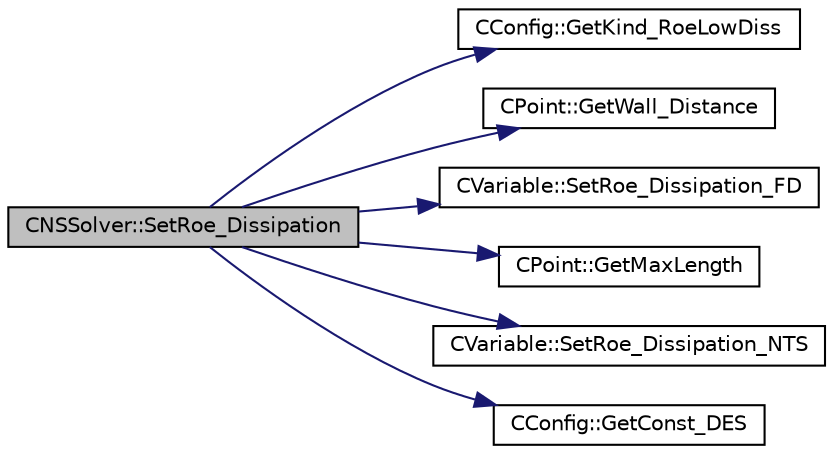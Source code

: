 digraph "CNSSolver::SetRoe_Dissipation"
{
  edge [fontname="Helvetica",fontsize="10",labelfontname="Helvetica",labelfontsize="10"];
  node [fontname="Helvetica",fontsize="10",shape=record];
  rankdir="LR";
  Node958 [label="CNSSolver::SetRoe_Dissipation",height=0.2,width=0.4,color="black", fillcolor="grey75", style="filled", fontcolor="black"];
  Node958 -> Node959 [color="midnightblue",fontsize="10",style="solid",fontname="Helvetica"];
  Node959 [label="CConfig::GetKind_RoeLowDiss",height=0.2,width=0.4,color="black", fillcolor="white", style="filled",URL="$class_c_config.html#ac5bec4548aaef1effa84ad7a3a038e35",tooltip="Get the Kind of Roe Low Dissipation Scheme for Unsteady flows. "];
  Node958 -> Node960 [color="midnightblue",fontsize="10",style="solid",fontname="Helvetica"];
  Node960 [label="CPoint::GetWall_Distance",height=0.2,width=0.4,color="black", fillcolor="white", style="filled",URL="$class_c_point.html#a2ec241bcb847e4bae03e8df907a18b15",tooltip="Get the value of the distance to the nearest wall. "];
  Node958 -> Node961 [color="midnightblue",fontsize="10",style="solid",fontname="Helvetica"];
  Node961 [label="CVariable::SetRoe_Dissipation_FD",height=0.2,width=0.4,color="black", fillcolor="white", style="filled",URL="$class_c_variable.html#a6c11863ae865239023f11f568b00ef39",tooltip="A virtual member. "];
  Node958 -> Node962 [color="midnightblue",fontsize="10",style="solid",fontname="Helvetica"];
  Node962 [label="CPoint::GetMaxLength",height=0.2,width=0.4,color="black", fillcolor="white", style="filled",URL="$class_c_point.html#a786e7c18e968c5e833b41c60ed427a35",tooltip="Get the maximum cell-center to cell-center length. "];
  Node958 -> Node963 [color="midnightblue",fontsize="10",style="solid",fontname="Helvetica"];
  Node963 [label="CVariable::SetRoe_Dissipation_NTS",height=0.2,width=0.4,color="black", fillcolor="white", style="filled",URL="$class_c_variable.html#add6cdd497dae4e2f2abe2a7c2a6b2e52",tooltip="A virtual member. "];
  Node958 -> Node964 [color="midnightblue",fontsize="10",style="solid",fontname="Helvetica"];
  Node964 [label="CConfig::GetConst_DES",height=0.2,width=0.4,color="black", fillcolor="white", style="filled",URL="$class_c_config.html#a2498a45dc1967f0ca273371ed7e89711",tooltip="Get the DES Constant. "];
}
